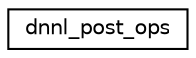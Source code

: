digraph "Graphical Class Hierarchy"
{
 // LATEX_PDF_SIZE
  edge [fontname="Helvetica",fontsize="10",labelfontname="Helvetica",labelfontsize="10"];
  node [fontname="Helvetica",fontsize="10",shape=record];
  rankdir="LR";
  Node0 [label="dnnl_post_ops",height=0.2,width=0.4,color="black", fillcolor="white", style="filled",URL="$structdnnl__post__ops.html",tooltip="An opaque structure for a chain of post operations."];
}
